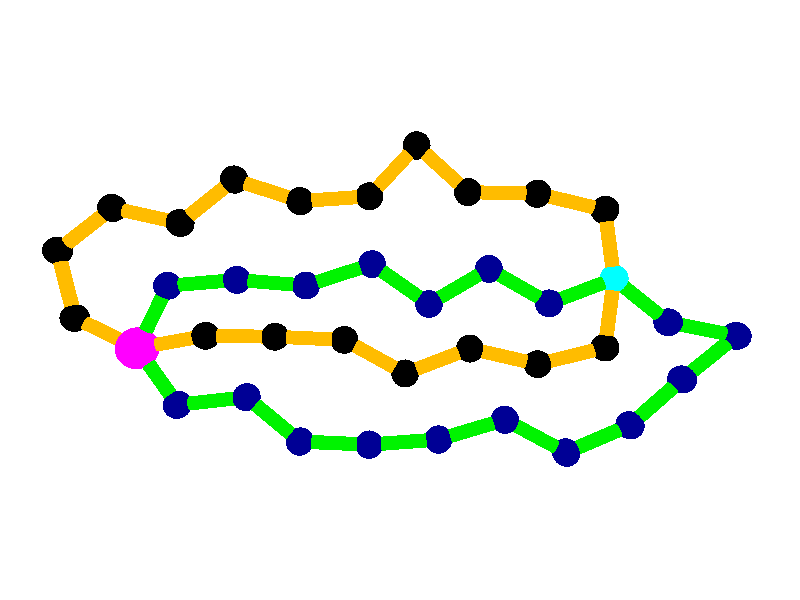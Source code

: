 // povray code generated by povexport.py
#include "colors.inc"
#include "textures.inc"

global_settings { ambient_light rgb <2.000000, 2.000000, 2.000000> }

background { color rgb <1.0, 1.0, 1.0> }

//plane {-z, 0.2 pigment { color White}}
light_source { <218.217890, 436.435780, 872.871561>
//    color rgb <0.800000, 0.800000, 0.800000>
	color White
}

light_source { <-872.871561, -218.217890, -436.435780>
    color rgb <0.300000, 0.300000, 0.300000>
}

camera {
    right <-1.333333, 0, 0>      //visual uses right-handed coord. system
    location <3.797859, 0.703853, 9.983296>
    sky <0.000000, 1.000000, 0.000000>
    look_at <3.797859, 0.703853, 0.000000>
    angle 60.000000
    rotate <0, 0, 0>
}

#declare fin=finish{phong 1}

// SPB
sphere {<0.013587, 0.009727, 0.000000>, 0.300000 pigment {color 2*Magenta} finish{fin}}
union{
	sphere { <0.451113, 0.908932, 0.000000>, 0.200000 }
	sphere { <1.447523, 0.993592, 0.000000>, 0.200000 }
	sphere { <2.444184, 0.911936, 0.000000>, 0.200000 }
	sphere { <3.395554, 1.219985, 0.000000>, 0.200000 }
	sphere { <4.214958, 0.646768, 0.000000>, 0.200000 }
	sphere { <5.078061, 1.151796, 0.000000>, 0.200000 }
	sphere { <5.946228, 0.655523, 0.000000>, 0.200000 }
	pigment {color 0.3*Blue} 
	finish{fin}
}
// centromere
sphere { <6.881255, 1.010100, 0.000000>, 0.200000 pigment {color Cyan} finish{fin} }
union{
	sphere { <7.660679, 0.383604, 0.000000>, 0.200000 }
	sphere { <8.641086, 0.186619, 0.000000>, 0.200000 }
	sphere { <7.861888, -0.440159, 0.000000>, 0.200000 }
	sphere { <7.110695, -1.100241, 0.000000>, 0.200000 }
	sphere { <6.191155, -1.493238, 0.000000>, 0.200000 }
	sphere { <5.309628, -1.021104, 0.000000>, 0.200000 }
	sphere { <4.351162, -1.306308, 0.000000>, 0.200000 }
	sphere { <3.353877, -1.379954, 0.000000>, 0.200000 }
	sphere { <2.354877, -1.335256, 0.000000>, 0.200000 }
	sphere { <1.585757, -0.696152, 0.000000>, 0.200000 }
	sphere { <0.591824, -0.806142, 0.000000>, 0.200000 }
	pigment {color 0.3*Blue} 
	finish{fin}
}
union{
	sphere { <0.997506, 0.188341, 0.000000>, 0.200000 }
	sphere { <1.997411, 0.174547, 0.000000>, 0.200000 }
	sphere { <2.996394, 0.129468, 0.000000>, 0.200000 }
	sphere { <3.871700, -0.354101, 0.000000>, 0.200000 }
	sphere { <4.805433, 0.003871, 0.000000>, 0.200000 }
	sphere { <5.779902, -0.220652, 0.000000>, 0.200000 }
	sphere { <6.750849, 0.018640, 0.000000>, 0.200000 }
	sphere { <6.750190, 2.001474, 0.000000>, 0.200000 }
	sphere { <5.777643, 2.234181, 0.000000>, 0.200000 }
	sphere { <4.777923, 2.257835, 0.000000>, 0.200000 }
	sphere { <4.037497, 2.929972, 0.000000>, 0.200000 }
	sphere { <3.357114, 2.197115, 0.000000>, 0.200000 }
	sphere { <2.359484, 2.128302, 0.000000>, 0.200000 }
	sphere { <1.408894, 2.438750, 0.000000>, 0.200000 }
	sphere { <0.628652, 1.813272, 0.000000>, 0.200000 }
	sphere { <-0.347529, 2.030228, 0.000000>, 0.200000 }
	sphere { <-1.135076, 1.413973, 0.000000>, 0.200000 }
	sphere { <-0.886542, 0.445350, 0.000000>, 0.200000 }
	pigment {color Black} 
	finish{fin}
}

union{
	cylinder { <0.013587, 0.009727, 0.000000>,<0.451113, 0.908932, 0.000000>, 0.100000 }
	cylinder { <0.451113, 0.908932, 0.000000>,<1.447523, 0.993592, 0.000000>, 0.100000 }
	cylinder { <1.447523, 0.993592, 0.000000>,<2.444184, 0.911936, 0.000000>, 0.100000 }
	cylinder { <2.444184, 0.911936, 0.000000>,<3.395554, 1.219985, 0.000000>, 0.100000 }
	cylinder { <3.395554, 1.219985, 0.000000>,<4.214958, 0.646768, 0.000000>, 0.100000 }
	cylinder { <4.214958, 0.646768, 0.000000>,<5.078061, 1.151796, 0.000000>, 0.100000 }
	cylinder { <5.078061, 1.151796, 0.000000>,<5.946228, 0.655523, 0.000000>, 0.100000 }
	cylinder { <5.946228, 0.655523, 0.000000>,<6.881255, 1.010100, 0.000000>, 0.100000 }
	pigment {color 0.9*Green} 
	finish{fin}
}
union{
	cylinder { <6.881255, 1.010100, 0.000000>,<7.660679, 0.383604, 0.000000>, 0.100000 }
	cylinder { <7.660679, 0.383604, 0.000000>,<8.641086, 0.186619, 0.000000>, 0.100000 }
	cylinder { <8.641086, 0.186619, 0.000000>,<7.861888, -0.440159, 0.000000>, 0.100000 }
	cylinder { <7.861888, -0.440159, 0.000000>,<7.110695, -1.100241, 0.000000>, 0.100000 }
	cylinder { <7.110695, -1.100241, 0.000000>,<6.191155, -1.493238, 0.000000>, 0.100000 }
	cylinder { <6.191155, -1.493238, 0.000000>,<5.309628, -1.021104, 0.000000>, 0.100000 }
	cylinder { <5.309628, -1.021104, 0.000000>,<4.351162, -1.306308, 0.000000>, 0.100000 }
	cylinder { <4.351162, -1.306308, 0.000000>,<3.353877, -1.379954, 0.000000>, 0.100000 }
	cylinder { <3.353877, -1.379954, 0.000000>,<2.354877, -1.335256, 0.000000>, 0.100000 }
	cylinder { <2.354877, -1.335256, 0.000000>,<1.585757, -0.696152, 0.000000>, 0.100000 }
	cylinder { <1.585757, -0.696152, 0.000000>,<0.591824, -0.806142, 0.000000>, 0.100000 }
	cylinder { <0.591824, -0.806142, 0.000000>,<0.013587, 0.009727, 0.000000>, 0.100000 }
	pigment {color 0.9*Green} 
	finish{fin}
}
union{
	cylinder { <0.013587, 0.009727, 0.000000>,<0.997506, 0.188341, 0.000000>, 0.100000 }
	cylinder { <0.997506, 0.188341, 0.000000>,<1.997411, 0.174547, 0.000000>, 0.100000 }
	cylinder { <1.997411, 0.174547, 0.000000>,<2.996394, 0.129468, 0.000000>, 0.100000 }
	cylinder { <2.996394, 0.129468, 0.000000>,<3.871700, -0.354101, 0.000000>, 0.100000}
	cylinder { <3.871700, -0.354101, 0.000000>,<4.805433, 0.003871, 0.000000>, 0.100000}
	cylinder { <4.805433, 0.003871, 0.000000>,<5.779902, -0.220652, 0.000000>, 0.100000}
	cylinder { <5.779902, -0.220652, 0.000000>,<6.750849, 0.018640, 0.000000>, 0.100000}
	cylinder { <6.750849, 0.018640, 0.000000>,<6.881255, 1.010100, 0.000000>, 0.100000 }
	pigment {color Orange} 
	finish{fin}
}
union{
	cylinder { <6.881255, 1.010100, 0.000000>,<6.750190, 2.001474, 0.000000>, 0.100000 }
	cylinder { <6.750190, 2.001474, 0.000000>,<5.777643, 2.234181, 0.000000>, 0.100000 }
	cylinder { <5.777643, 2.234181, 0.000000>,<4.777923, 2.257835, 0.000000>, 0.100000 }
	cylinder { <4.777923, 2.257835, 0.000000>,<4.037497, 2.929972, 0.000000>, 0.100000 }
	cylinder { <4.037497, 2.929972, 0.000000>,<3.357114, 2.197115, 0.000000>, 0.100000 }
	cylinder { <3.357114, 2.197115, 0.000000>,<2.359484, 2.128302, 0.000000>, 0.100000 }
	cylinder { <2.359484, 2.128302, 0.000000>,<1.408894, 2.438750, 0.000000>, 0.100000 }
	cylinder { <1.408894, 2.438750, 0.000000>,<0.628652, 1.813272, 0.000000>, 0.100000 }
	cylinder { <0.628652, 1.813272, 0.000000>,<-0.347529, 2.030228, 0.000000>, 0.100000}
	cylinder { <-0.347529, 2.030228, 0.000000>,<-1.135076, 1.413973, 0.000000>, 0.10000}
	cylinder { <-1.135076, 1.413973, 0.000000>,<-0.886542, 0.445350, 0.000000>, 0.10000}
	cylinder { <-0.886542, 0.445350, 0.000000>,<0.013587, 0.009727, 0.000000>, 0.100000}
	pigment {color Orange} 
	finish{fin}
}
